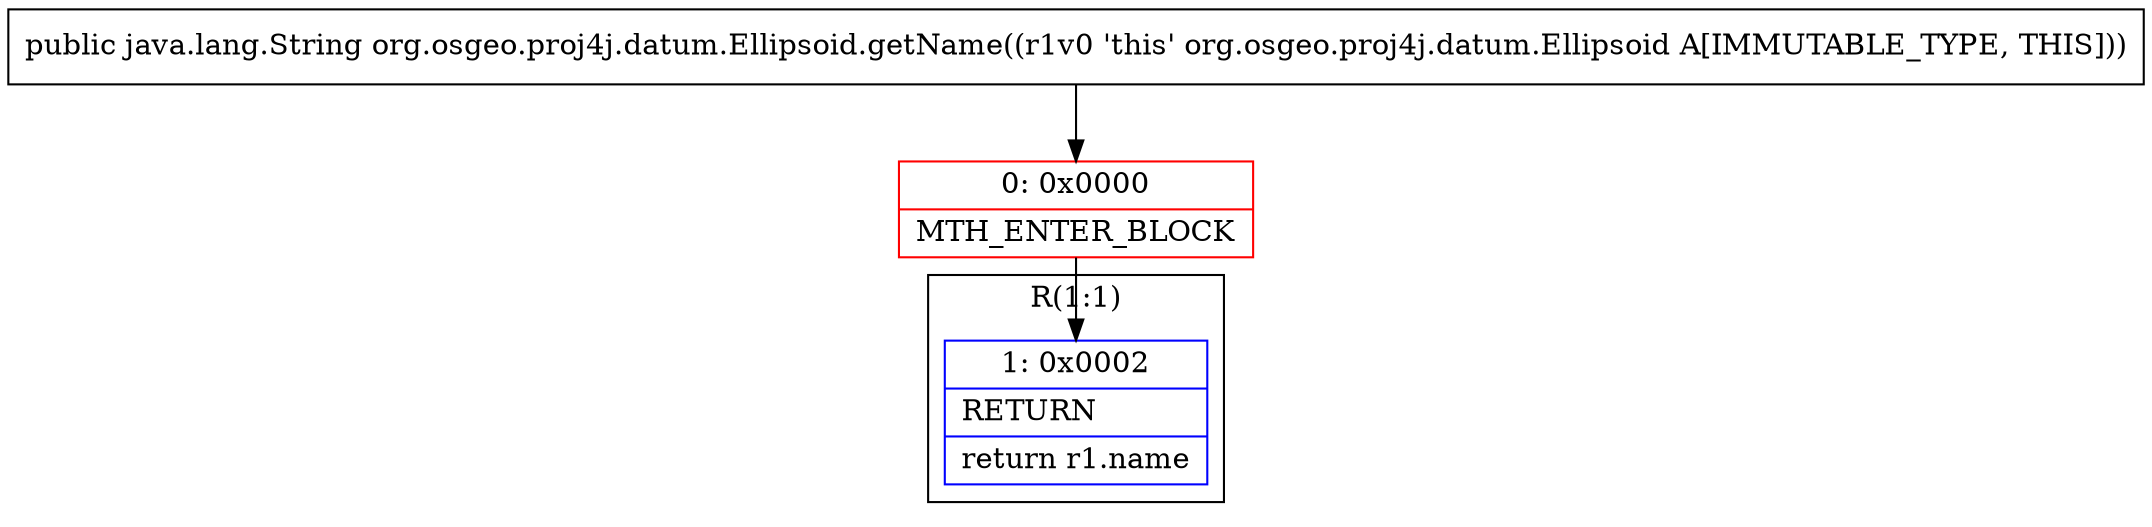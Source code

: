 digraph "CFG fororg.osgeo.proj4j.datum.Ellipsoid.getName()Ljava\/lang\/String;" {
subgraph cluster_Region_1661242546 {
label = "R(1:1)";
node [shape=record,color=blue];
Node_1 [shape=record,label="{1\:\ 0x0002|RETURN\l|return r1.name\l}"];
}
Node_0 [shape=record,color=red,label="{0\:\ 0x0000|MTH_ENTER_BLOCK\l}"];
MethodNode[shape=record,label="{public java.lang.String org.osgeo.proj4j.datum.Ellipsoid.getName((r1v0 'this' org.osgeo.proj4j.datum.Ellipsoid A[IMMUTABLE_TYPE, THIS])) }"];
MethodNode -> Node_0;
Node_0 -> Node_1;
}

